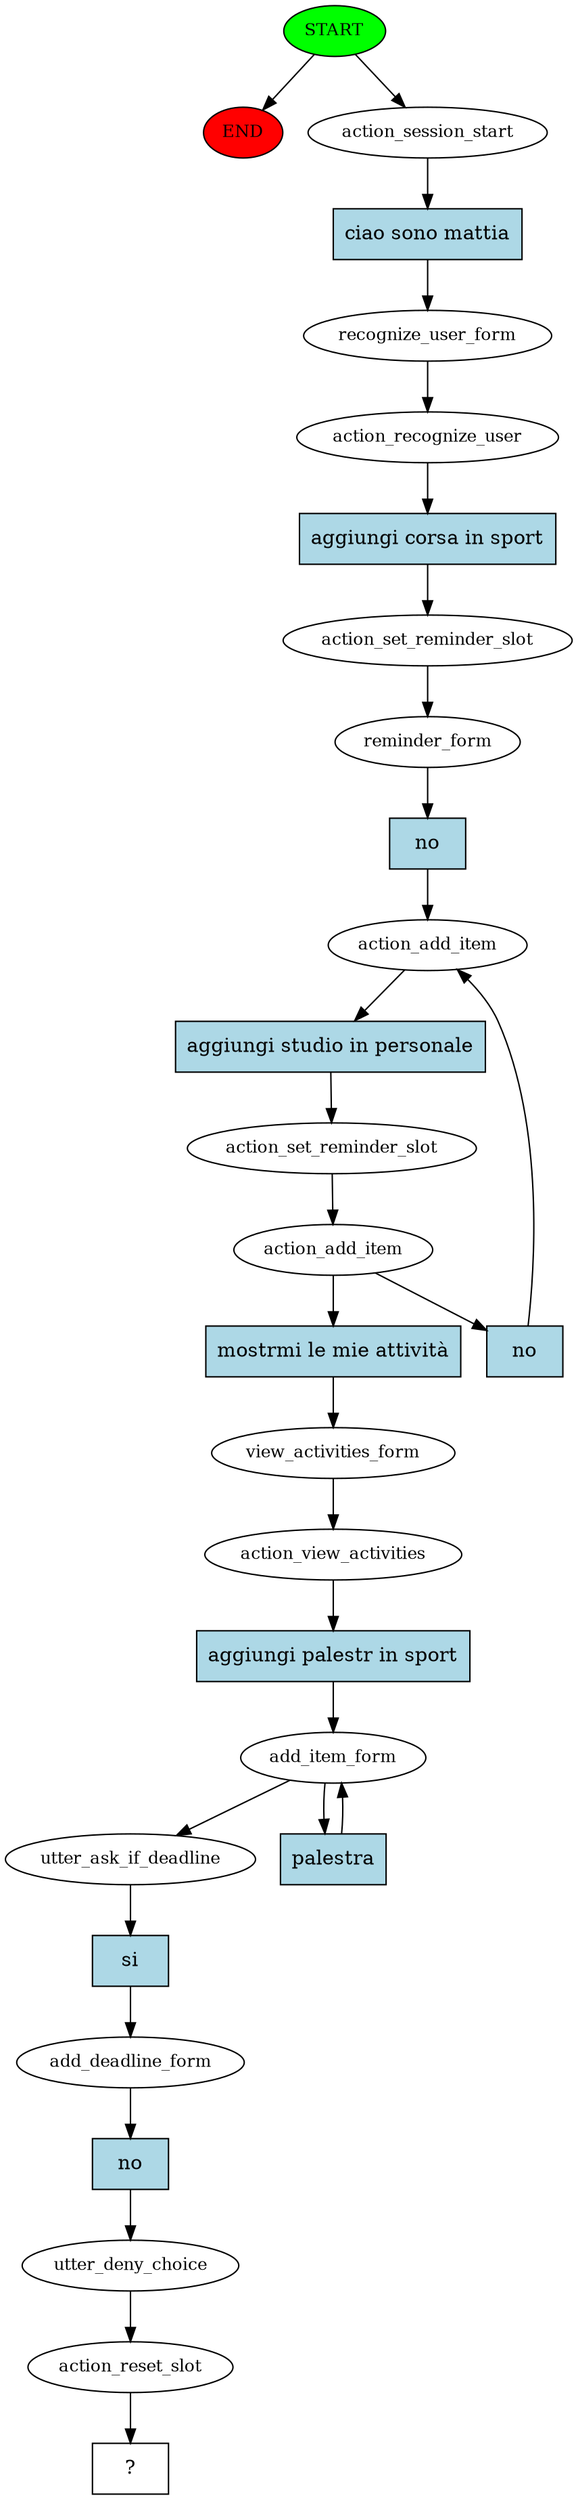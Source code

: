 digraph  {
0 [class="start active", fillcolor=green, fontsize=12, label=START, style=filled];
"-1" [class=end, fillcolor=red, fontsize=12, label=END, style=filled];
1 [class=active, fontsize=12, label=action_session_start];
2 [class=active, fontsize=12, label=recognize_user_form];
3 [class=active, fontsize=12, label=action_recognize_user];
4 [class=active, fontsize=12, label=action_set_reminder_slot];
5 [class=active, fontsize=12, label=reminder_form];
6 [class=active, fontsize=12, label=action_add_item];
7 [class=active, fontsize=12, label=action_set_reminder_slot];
8 [class=active, fontsize=12, label=action_add_item];
12 [class=active, fontsize=12, label=view_activities_form];
13 [class=active, fontsize=12, label=action_view_activities];
14 [class=active, fontsize=12, label=add_item_form];
16 [class=active, fontsize=12, label=utter_ask_if_deadline];
17 [class=active, fontsize=12, label=add_deadline_form];
18 [class=active, fontsize=12, label=utter_deny_choice];
19 [class=active, fontsize=12, label=action_reset_slot];
20 [class="intent dashed active", label="  ?  ", shape=rect];
21 [class="intent active", fillcolor=lightblue, label="ciao sono mattia", shape=rect, style=filled];
22 [class="intent active", fillcolor=lightblue, label="aggiungi corsa in sport", shape=rect, style=filled];
23 [class="intent active", fillcolor=lightblue, label=no, shape=rect, style=filled];
24 [class="intent active", fillcolor=lightblue, label="aggiungi studio in personale", shape=rect, style=filled];
25 [class="intent active", fillcolor=lightblue, label=no, shape=rect, style=filled];
26 [class="intent active", fillcolor=lightblue, label="mostrmi le mie attività", shape=rect, style=filled];
27 [class="intent active", fillcolor=lightblue, label="aggiungi palestr in sport", shape=rect, style=filled];
28 [class="intent active", fillcolor=lightblue, label=palestra, shape=rect, style=filled];
29 [class="intent active", fillcolor=lightblue, label=si, shape=rect, style=filled];
30 [class="intent active", fillcolor=lightblue, label=no, shape=rect, style=filled];
0 -> "-1"  [class="", key=NONE, label=""];
0 -> 1  [class=active, key=NONE, label=""];
1 -> 21  [class=active, key=0];
2 -> 3  [class=active, key=NONE, label=""];
3 -> 22  [class=active, key=0];
4 -> 5  [class=active, key=NONE, label=""];
5 -> 23  [class=active, key=0];
6 -> 24  [class=active, key=0];
7 -> 8  [class=active, key=NONE, label=""];
8 -> 25  [class=active, key=0];
8 -> 26  [class=active, key=0];
12 -> 13  [class=active, key=NONE, label=""];
13 -> 27  [class=active, key=0];
14 -> 16  [class=active, key=NONE, label=""];
14 -> 28  [class=active, key=0];
16 -> 29  [class=active, key=0];
17 -> 30  [class=active, key=0];
18 -> 19  [class=active, key=NONE, label=""];
19 -> 20  [class=active, key=NONE, label=""];
21 -> 2  [class=active, key=0];
22 -> 4  [class=active, key=0];
23 -> 6  [class=active, key=0];
24 -> 7  [class=active, key=0];
25 -> 6  [class=active, key=0];
26 -> 12  [class=active, key=0];
27 -> 14  [class=active, key=0];
28 -> 14  [class=active, key=0];
29 -> 17  [class=active, key=0];
30 -> 18  [class=active, key=0];
}
